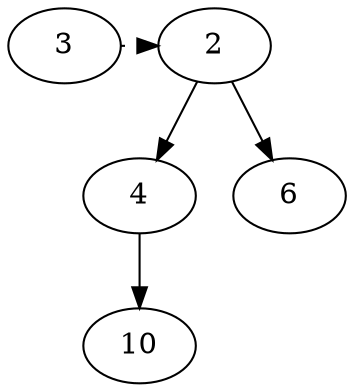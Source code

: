 digraph BinomialHeap {
3 -> 2 [style="dotted" constraint=false];
3;
2;
2 -> 4;
4;
4 -> 10;
10;
2 -> 6;
6;
}
